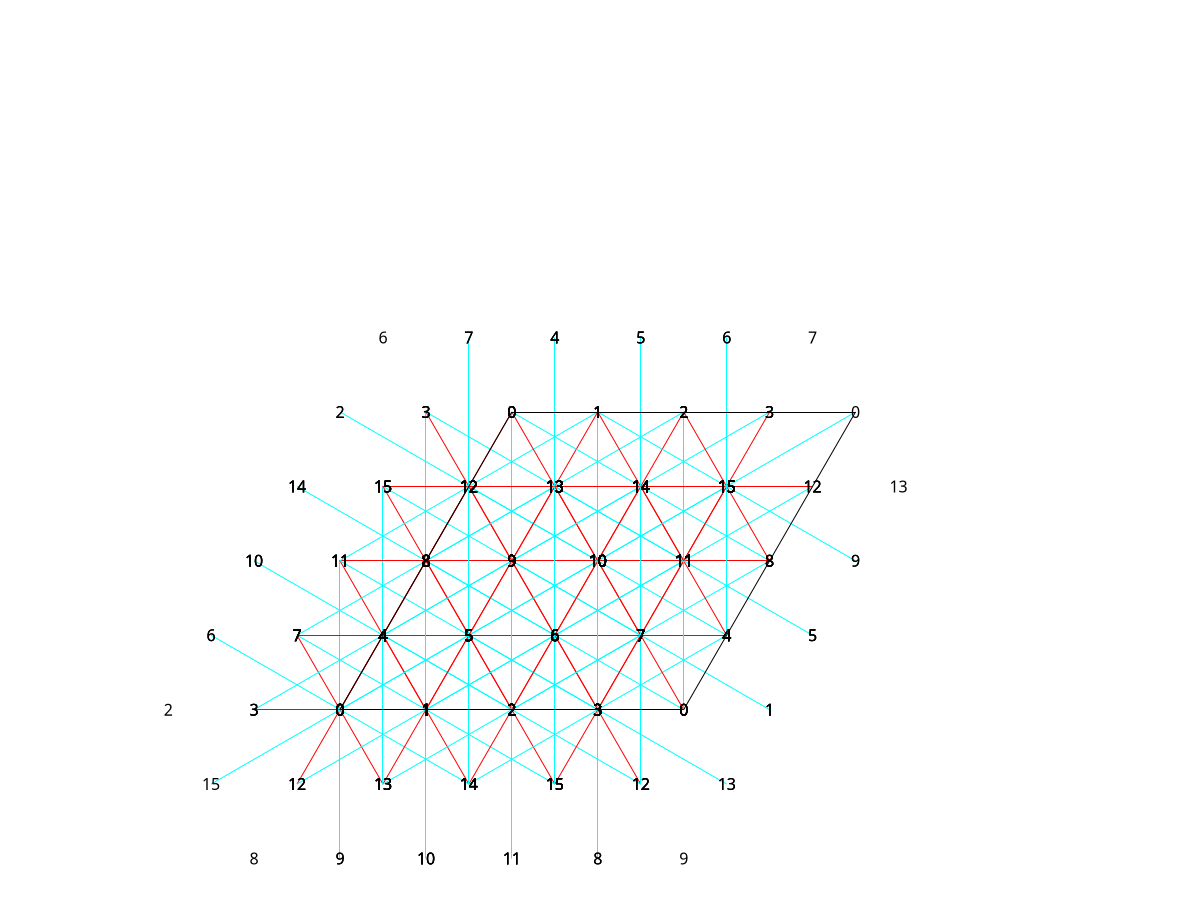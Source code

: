 #set terminal pdf color enhanced \
#dashed dl 1.0 size 20.0cm, 20.0cm 
#set output "lattice.pdf"
set xrange [-2.000000: 8.000000]
set yrange [-2.000000: 8.000000]
set size square
unset key
unset tics
unset border
set style line 1 lc 1 lt 1
set style line 2 lc 5 lt 1
set style line 3 lc 0 lt 1
set arrow from 0.000000, 0.000000 to 4.000000, 0.000000 nohead front ls 3
set arrow from 4.000000, 0.000000 to 6.000000, 3.464102 nohead front ls 3
set arrow from 6.000000, 3.464102 to 2.000000, 3.464102 nohead front ls 3
set arrow from 2.000000, 3.464102 to 0.000000, 0.000000 nohead front ls 3
set label "0" at 0.000000, 0.000000 center front
set label "3" at -1.000000, 0.000000 center front
set arrow from 0.000000, 0.000000 to -1.000000, 0.000000 nohead ls 1
set label "0" at 0.000000, 0.000000 center front
set label "1" at 1.000000, 0.000000 center front
set arrow from 0.000000, 0.000000 to 1.000000, 0.000000 nohead ls 1
set label "0" at 0.000000, 0.000000 center front
set label "12" at -0.500000, -0.866025 center front
set arrow from 0.000000, 0.000000 to -0.500000, -0.866025 nohead ls 1
set label "0" at 0.000000, 0.000000 center front
set label "4" at 0.500000, 0.866025 center front
set arrow from 0.000000, 0.000000 to 0.500000, 0.866025 nohead ls 1
set label "0" at 0.000000, 0.000000 center front
set label "7" at -0.500000, 0.866025 center front
set arrow from 0.000000, 0.000000 to -0.500000, 0.866025 nohead ls 1
set label "0" at 0.000000, 0.000000 center front
set label "13" at 0.500000, -0.866025 center front
set arrow from 0.000000, 0.000000 to 0.500000, -0.866025 nohead ls 1
set label "0" at 0.000000, 0.000000 center front
set label "6" at -1.500000, 0.866025 center front
set arrow from 0.000000, 0.000000 to -1.500000, 0.866025 nohead ls 2
set label "0" at 0.000000, 0.000000 center front
set label "14" at 1.500000, -0.866025 center front
set arrow from 0.000000, 0.000000 to 1.500000, -0.866025 nohead ls 2
set label "0" at 0.000000, 0.000000 center front
set label "15" at -1.500000, -0.866025 center front
set arrow from 0.000000, 0.000000 to -1.500000, -0.866025 nohead ls 2
set label "0" at 0.000000, 0.000000 center front
set label "5" at 1.500000, 0.866025 center front
set arrow from 0.000000, 0.000000 to 1.500000, 0.866025 nohead ls 2
set label "0" at 0.000000, 0.000000 center front
set label "9" at 0.000000, -1.732051 center front
set arrow from 0.000000, 0.000000 to 0.000000, -1.732051 nohead ls 2
set label "0" at 0.000000, 0.000000 center front
set label "11" at 0.000000, 1.732051 center front
set arrow from 0.000000, 0.000000 to 0.000000, 1.732051 nohead ls 2
set label "0" at 0.000000, 0.000000 center front
set label "2" at -2.000000, 0.000000 center front
set label "0" at 0.000000, 0.000000 center front
set label "2" at 2.000000, 0.000000 center front
set label "0" at 0.000000, 0.000000 center front
set label "8" at -1.000000, -1.732051 center front
set label "0" at 0.000000, 0.000000 center front
set label "8" at 1.000000, 1.732051 center front
set label "0" at 0.000000, 0.000000 center front
set label "10" at -1.000000, 1.732051 center front
set label "0" at 0.000000, 0.000000 center front
set label "10" at 1.000000, -1.732051 center front
set label "1" at 1.000000, 0.000000 center front
set label "0" at 0.000000, 0.000000 center front
set arrow from 1.000000, 0.000000 to 0.000000, 0.000000 nohead ls 1
set label "1" at 1.000000, 0.000000 center front
set label "2" at 2.000000, 0.000000 center front
set arrow from 1.000000, 0.000000 to 2.000000, 0.000000 nohead ls 1
set label "1" at 1.000000, 0.000000 center front
set label "13" at 0.500000, -0.866025 center front
set arrow from 1.000000, 0.000000 to 0.500000, -0.866025 nohead ls 1
set label "1" at 1.000000, 0.000000 center front
set label "5" at 1.500000, 0.866025 center front
set arrow from 1.000000, 0.000000 to 1.500000, 0.866025 nohead ls 1
set label "1" at 1.000000, 0.000000 center front
set label "4" at 0.500000, 0.866025 center front
set arrow from 1.000000, 0.000000 to 0.500000, 0.866025 nohead ls 1
set label "1" at 1.000000, 0.000000 center front
set label "14" at 1.500000, -0.866025 center front
set arrow from 1.000000, 0.000000 to 1.500000, -0.866025 nohead ls 1
set label "1" at 1.000000, 0.000000 center front
set label "7" at -0.500000, 0.866025 center front
set arrow from 1.000000, 0.000000 to -0.500000, 0.866025 nohead ls 2
set label "1" at 1.000000, 0.000000 center front
set label "15" at 2.500000, -0.866025 center front
set arrow from 1.000000, 0.000000 to 2.500000, -0.866025 nohead ls 2
set label "1" at 1.000000, 0.000000 center front
set label "12" at -0.500000, -0.866025 center front
set arrow from 1.000000, 0.000000 to -0.500000, -0.866025 nohead ls 2
set label "1" at 1.000000, 0.000000 center front
set label "6" at 2.500000, 0.866025 center front
set arrow from 1.000000, 0.000000 to 2.500000, 0.866025 nohead ls 2
set label "1" at 1.000000, 0.000000 center front
set label "10" at 1.000000, -1.732051 center front
set arrow from 1.000000, 0.000000 to 1.000000, -1.732051 nohead ls 2
set label "1" at 1.000000, 0.000000 center front
set label "8" at 1.000000, 1.732051 center front
set arrow from 1.000000, 0.000000 to 1.000000, 1.732051 nohead ls 2
set label "1" at 1.000000, 0.000000 center front
set label "3" at -1.000000, 0.000000 center front
set label "1" at 1.000000, 0.000000 center front
set label "3" at 3.000000, 0.000000 center front
set label "1" at 1.000000, 0.000000 center front
set label "9" at 0.000000, -1.732051 center front
set label "1" at 1.000000, 0.000000 center front
set label "9" at 2.000000, 1.732051 center front
set label "1" at 1.000000, 0.000000 center front
set label "11" at 0.000000, 1.732051 center front
set label "1" at 1.000000, 0.000000 center front
set label "11" at 2.000000, -1.732051 center front
set label "2" at 2.000000, 0.000000 center front
set label "1" at 1.000000, 0.000000 center front
set arrow from 2.000000, 0.000000 to 1.000000, 0.000000 nohead ls 1
set label "2" at 2.000000, 0.000000 center front
set label "3" at 3.000000, 0.000000 center front
set arrow from 2.000000, 0.000000 to 3.000000, 0.000000 nohead ls 1
set label "2" at 2.000000, 0.000000 center front
set label "14" at 1.500000, -0.866025 center front
set arrow from 2.000000, 0.000000 to 1.500000, -0.866025 nohead ls 1
set label "2" at 2.000000, 0.000000 center front
set label "6" at 2.500000, 0.866025 center front
set arrow from 2.000000, 0.000000 to 2.500000, 0.866025 nohead ls 1
set label "2" at 2.000000, 0.000000 center front
set label "5" at 1.500000, 0.866025 center front
set arrow from 2.000000, 0.000000 to 1.500000, 0.866025 nohead ls 1
set label "2" at 2.000000, 0.000000 center front
set label "15" at 2.500000, -0.866025 center front
set arrow from 2.000000, 0.000000 to 2.500000, -0.866025 nohead ls 1
set label "2" at 2.000000, 0.000000 center front
set label "4" at 0.500000, 0.866025 center front
set arrow from 2.000000, 0.000000 to 0.500000, 0.866025 nohead ls 2
set label "2" at 2.000000, 0.000000 center front
set label "12" at 3.500000, -0.866025 center front
set arrow from 2.000000, 0.000000 to 3.500000, -0.866025 nohead ls 2
set label "2" at 2.000000, 0.000000 center front
set label "13" at 0.500000, -0.866025 center front
set arrow from 2.000000, 0.000000 to 0.500000, -0.866025 nohead ls 2
set label "2" at 2.000000, 0.000000 center front
set label "7" at 3.500000, 0.866025 center front
set arrow from 2.000000, 0.000000 to 3.500000, 0.866025 nohead ls 2
set label "2" at 2.000000, 0.000000 center front
set label "11" at 2.000000, -1.732051 center front
set arrow from 2.000000, 0.000000 to 2.000000, -1.732051 nohead ls 2
set label "2" at 2.000000, 0.000000 center front
set label "9" at 2.000000, 1.732051 center front
set arrow from 2.000000, 0.000000 to 2.000000, 1.732051 nohead ls 2
set label "2" at 2.000000, 0.000000 center front
set label "0" at 0.000000, 0.000000 center front
set label "2" at 2.000000, 0.000000 center front
set label "0" at 4.000000, 0.000000 center front
set label "2" at 2.000000, 0.000000 center front
set label "10" at 1.000000, -1.732051 center front
set label "2" at 2.000000, 0.000000 center front
set label "10" at 3.000000, 1.732051 center front
set label "2" at 2.000000, 0.000000 center front
set label "8" at 1.000000, 1.732051 center front
set label "2" at 2.000000, 0.000000 center front
set label "8" at 3.000000, -1.732051 center front
set label "3" at 3.000000, 0.000000 center front
set label "2" at 2.000000, 0.000000 center front
set arrow from 3.000000, 0.000000 to 2.000000, 0.000000 nohead ls 1
set label "3" at 3.000000, 0.000000 center front
set label "0" at 4.000000, 0.000000 center front
set arrow from 3.000000, 0.000000 to 4.000000, 0.000000 nohead ls 1
set label "3" at 3.000000, 0.000000 center front
set label "15" at 2.500000, -0.866025 center front
set arrow from 3.000000, 0.000000 to 2.500000, -0.866025 nohead ls 1
set label "3" at 3.000000, 0.000000 center front
set label "7" at 3.500000, 0.866025 center front
set arrow from 3.000000, 0.000000 to 3.500000, 0.866025 nohead ls 1
set label "3" at 3.000000, 0.000000 center front
set label "6" at 2.500000, 0.866025 center front
set arrow from 3.000000, 0.000000 to 2.500000, 0.866025 nohead ls 1
set label "3" at 3.000000, 0.000000 center front
set label "12" at 3.500000, -0.866025 center front
set arrow from 3.000000, 0.000000 to 3.500000, -0.866025 nohead ls 1
set label "3" at 3.000000, 0.000000 center front
set label "5" at 1.500000, 0.866025 center front
set arrow from 3.000000, 0.000000 to 1.500000, 0.866025 nohead ls 2
set label "3" at 3.000000, 0.000000 center front
set label "13" at 4.500000, -0.866025 center front
set arrow from 3.000000, 0.000000 to 4.500000, -0.866025 nohead ls 2
set label "3" at 3.000000, 0.000000 center front
set label "14" at 1.500000, -0.866025 center front
set arrow from 3.000000, 0.000000 to 1.500000, -0.866025 nohead ls 2
set label "3" at 3.000000, 0.000000 center front
set label "4" at 4.500000, 0.866025 center front
set arrow from 3.000000, 0.000000 to 4.500000, 0.866025 nohead ls 2
set label "3" at 3.000000, 0.000000 center front
set label "8" at 3.000000, -1.732051 center front
set arrow from 3.000000, 0.000000 to 3.000000, -1.732051 nohead ls 2
set label "3" at 3.000000, 0.000000 center front
set label "10" at 3.000000, 1.732051 center front
set arrow from 3.000000, 0.000000 to 3.000000, 1.732051 nohead ls 2
set label "3" at 3.000000, 0.000000 center front
set label "1" at 1.000000, 0.000000 center front
set label "3" at 3.000000, 0.000000 center front
set label "1" at 5.000000, 0.000000 center front
set label "3" at 3.000000, 0.000000 center front
set label "11" at 2.000000, -1.732051 center front
set label "3" at 3.000000, 0.000000 center front
set label "11" at 4.000000, 1.732051 center front
set label "3" at 3.000000, 0.000000 center front
set label "9" at 2.000000, 1.732051 center front
set label "3" at 3.000000, 0.000000 center front
set label "9" at 4.000000, -1.732051 center front
set label "4" at 0.500000, 0.866025 center front
set label "7" at -0.500000, 0.866025 center front
set arrow from 0.500000, 0.866025 to -0.500000, 0.866025 nohead ls 1
set label "4" at 0.500000, 0.866025 center front
set label "5" at 1.500000, 0.866025 center front
set arrow from 0.500000, 0.866025 to 1.500000, 0.866025 nohead ls 1
set label "4" at 0.500000, 0.866025 center front
set label "0" at 0.000000, 0.000000 center front
set arrow from 0.500000, 0.866025 to 0.000000, 0.000000 nohead ls 1
set label "4" at 0.500000, 0.866025 center front
set label "8" at 1.000000, 1.732051 center front
set arrow from 0.500000, 0.866025 to 1.000000, 1.732051 nohead ls 1
set label "4" at 0.500000, 0.866025 center front
set label "11" at 0.000000, 1.732051 center front
set arrow from 0.500000, 0.866025 to 0.000000, 1.732051 nohead ls 1
set label "4" at 0.500000, 0.866025 center front
set label "1" at 1.000000, 0.000000 center front
set arrow from 0.500000, 0.866025 to 1.000000, 0.000000 nohead ls 1
set label "4" at 0.500000, 0.866025 center front
set label "10" at -1.000000, 1.732051 center front
set arrow from 0.500000, 0.866025 to -1.000000, 1.732051 nohead ls 2
set label "4" at 0.500000, 0.866025 center front
set label "2" at 2.000000, 0.000000 center front
set arrow from 0.500000, 0.866025 to 2.000000, 0.000000 nohead ls 2
set label "4" at 0.500000, 0.866025 center front
set label "3" at -1.000000, 0.000000 center front
set arrow from 0.500000, 0.866025 to -1.000000, 0.000000 nohead ls 2
set label "4" at 0.500000, 0.866025 center front
set label "9" at 2.000000, 1.732051 center front
set arrow from 0.500000, 0.866025 to 2.000000, 1.732051 nohead ls 2
set label "4" at 0.500000, 0.866025 center front
set label "13" at 0.500000, -0.866025 center front
set arrow from 0.500000, 0.866025 to 0.500000, -0.866025 nohead ls 2
set label "4" at 0.500000, 0.866025 center front
set label "15" at 0.500000, 2.598076 center front
set arrow from 0.500000, 0.866025 to 0.500000, 2.598076 nohead ls 2
set label "4" at 0.500000, 0.866025 center front
set label "6" at -1.500000, 0.866025 center front
set label "4" at 0.500000, 0.866025 center front
set label "6" at 2.500000, 0.866025 center front
set label "4" at 0.500000, 0.866025 center front
set label "12" at -0.500000, -0.866025 center front
set label "4" at 0.500000, 0.866025 center front
set label "12" at 1.500000, 2.598076 center front
set label "4" at 0.500000, 0.866025 center front
set label "14" at -0.500000, 2.598076 center front
set label "4" at 0.500000, 0.866025 center front
set label "14" at 1.500000, -0.866025 center front
set label "5" at 1.500000, 0.866025 center front
set label "4" at 0.500000, 0.866025 center front
set arrow from 1.500000, 0.866025 to 0.500000, 0.866025 nohead ls 1
set label "5" at 1.500000, 0.866025 center front
set label "6" at 2.500000, 0.866025 center front
set arrow from 1.500000, 0.866025 to 2.500000, 0.866025 nohead ls 1
set label "5" at 1.500000, 0.866025 center front
set label "1" at 1.000000, 0.000000 center front
set arrow from 1.500000, 0.866025 to 1.000000, 0.000000 nohead ls 1
set label "5" at 1.500000, 0.866025 center front
set label "9" at 2.000000, 1.732051 center front
set arrow from 1.500000, 0.866025 to 2.000000, 1.732051 nohead ls 1
set label "5" at 1.500000, 0.866025 center front
set label "8" at 1.000000, 1.732051 center front
set arrow from 1.500000, 0.866025 to 1.000000, 1.732051 nohead ls 1
set label "5" at 1.500000, 0.866025 center front
set label "2" at 2.000000, 0.000000 center front
set arrow from 1.500000, 0.866025 to 2.000000, 0.000000 nohead ls 1
set label "5" at 1.500000, 0.866025 center front
set label "11" at 0.000000, 1.732051 center front
set arrow from 1.500000, 0.866025 to 0.000000, 1.732051 nohead ls 2
set label "5" at 1.500000, 0.866025 center front
set label "3" at 3.000000, 0.000000 center front
set arrow from 1.500000, 0.866025 to 3.000000, 0.000000 nohead ls 2
set label "5" at 1.500000, 0.866025 center front
set label "0" at 0.000000, 0.000000 center front
set arrow from 1.500000, 0.866025 to 0.000000, 0.000000 nohead ls 2
set label "5" at 1.500000, 0.866025 center front
set label "10" at 3.000000, 1.732051 center front
set arrow from 1.500000, 0.866025 to 3.000000, 1.732051 nohead ls 2
set label "5" at 1.500000, 0.866025 center front
set label "14" at 1.500000, -0.866025 center front
set arrow from 1.500000, 0.866025 to 1.500000, -0.866025 nohead ls 2
set label "5" at 1.500000, 0.866025 center front
set label "12" at 1.500000, 2.598076 center front
set arrow from 1.500000, 0.866025 to 1.500000, 2.598076 nohead ls 2
set label "5" at 1.500000, 0.866025 center front
set label "7" at -0.500000, 0.866025 center front
set label "5" at 1.500000, 0.866025 center front
set label "7" at 3.500000, 0.866025 center front
set label "5" at 1.500000, 0.866025 center front
set label "13" at 0.500000, -0.866025 center front
set label "5" at 1.500000, 0.866025 center front
set label "13" at 2.500000, 2.598076 center front
set label "5" at 1.500000, 0.866025 center front
set label "15" at 0.500000, 2.598076 center front
set label "5" at 1.500000, 0.866025 center front
set label "15" at 2.500000, -0.866025 center front
set label "6" at 2.500000, 0.866025 center front
set label "5" at 1.500000, 0.866025 center front
set arrow from 2.500000, 0.866025 to 1.500000, 0.866025 nohead ls 1
set label "6" at 2.500000, 0.866025 center front
set label "7" at 3.500000, 0.866025 center front
set arrow from 2.500000, 0.866025 to 3.500000, 0.866025 nohead ls 1
set label "6" at 2.500000, 0.866025 center front
set label "2" at 2.000000, 0.000000 center front
set arrow from 2.500000, 0.866025 to 2.000000, 0.000000 nohead ls 1
set label "6" at 2.500000, 0.866025 center front
set label "10" at 3.000000, 1.732051 center front
set arrow from 2.500000, 0.866025 to 3.000000, 1.732051 nohead ls 1
set label "6" at 2.500000, 0.866025 center front
set label "9" at 2.000000, 1.732051 center front
set arrow from 2.500000, 0.866025 to 2.000000, 1.732051 nohead ls 1
set label "6" at 2.500000, 0.866025 center front
set label "3" at 3.000000, 0.000000 center front
set arrow from 2.500000, 0.866025 to 3.000000, 0.000000 nohead ls 1
set label "6" at 2.500000, 0.866025 center front
set label "8" at 1.000000, 1.732051 center front
set arrow from 2.500000, 0.866025 to 1.000000, 1.732051 nohead ls 2
set label "6" at 2.500000, 0.866025 center front
set label "0" at 4.000000, 0.000000 center front
set arrow from 2.500000, 0.866025 to 4.000000, 0.000000 nohead ls 2
set label "6" at 2.500000, 0.866025 center front
set label "1" at 1.000000, 0.000000 center front
set arrow from 2.500000, 0.866025 to 1.000000, 0.000000 nohead ls 2
set label "6" at 2.500000, 0.866025 center front
set label "11" at 4.000000, 1.732051 center front
set arrow from 2.500000, 0.866025 to 4.000000, 1.732051 nohead ls 2
set label "6" at 2.500000, 0.866025 center front
set label "15" at 2.500000, -0.866025 center front
set arrow from 2.500000, 0.866025 to 2.500000, -0.866025 nohead ls 2
set label "6" at 2.500000, 0.866025 center front
set label "13" at 2.500000, 2.598076 center front
set arrow from 2.500000, 0.866025 to 2.500000, 2.598076 nohead ls 2
set label "6" at 2.500000, 0.866025 center front
set label "4" at 0.500000, 0.866025 center front
set label "6" at 2.500000, 0.866025 center front
set label "4" at 4.500000, 0.866025 center front
set label "6" at 2.500000, 0.866025 center front
set label "14" at 1.500000, -0.866025 center front
set label "6" at 2.500000, 0.866025 center front
set label "14" at 3.500000, 2.598076 center front
set label "6" at 2.500000, 0.866025 center front
set label "12" at 1.500000, 2.598076 center front
set label "6" at 2.500000, 0.866025 center front
set label "12" at 3.500000, -0.866025 center front
set label "7" at 3.500000, 0.866025 center front
set label "6" at 2.500000, 0.866025 center front
set arrow from 3.500000, 0.866025 to 2.500000, 0.866025 nohead ls 1
set label "7" at 3.500000, 0.866025 center front
set label "4" at 4.500000, 0.866025 center front
set arrow from 3.500000, 0.866025 to 4.500000, 0.866025 nohead ls 1
set label "7" at 3.500000, 0.866025 center front
set label "3" at 3.000000, 0.000000 center front
set arrow from 3.500000, 0.866025 to 3.000000, 0.000000 nohead ls 1
set label "7" at 3.500000, 0.866025 center front
set label "11" at 4.000000, 1.732051 center front
set arrow from 3.500000, 0.866025 to 4.000000, 1.732051 nohead ls 1
set label "7" at 3.500000, 0.866025 center front
set label "10" at 3.000000, 1.732051 center front
set arrow from 3.500000, 0.866025 to 3.000000, 1.732051 nohead ls 1
set label "7" at 3.500000, 0.866025 center front
set label "0" at 4.000000, 0.000000 center front
set arrow from 3.500000, 0.866025 to 4.000000, 0.000000 nohead ls 1
set label "7" at 3.500000, 0.866025 center front
set label "9" at 2.000000, 1.732051 center front
set arrow from 3.500000, 0.866025 to 2.000000, 1.732051 nohead ls 2
set label "7" at 3.500000, 0.866025 center front
set label "1" at 5.000000, 0.000000 center front
set arrow from 3.500000, 0.866025 to 5.000000, 0.000000 nohead ls 2
set label "7" at 3.500000, 0.866025 center front
set label "2" at 2.000000, 0.000000 center front
set arrow from 3.500000, 0.866025 to 2.000000, 0.000000 nohead ls 2
set label "7" at 3.500000, 0.866025 center front
set label "8" at 5.000000, 1.732051 center front
set arrow from 3.500000, 0.866025 to 5.000000, 1.732051 nohead ls 2
set label "7" at 3.500000, 0.866025 center front
set label "12" at 3.500000, -0.866025 center front
set arrow from 3.500000, 0.866025 to 3.500000, -0.866025 nohead ls 2
set label "7" at 3.500000, 0.866025 center front
set label "14" at 3.500000, 2.598076 center front
set arrow from 3.500000, 0.866025 to 3.500000, 2.598076 nohead ls 2
set label "7" at 3.500000, 0.866025 center front
set label "5" at 1.500000, 0.866025 center front
set label "7" at 3.500000, 0.866025 center front
set label "5" at 5.500000, 0.866025 center front
set label "7" at 3.500000, 0.866025 center front
set label "15" at 2.500000, -0.866025 center front
set label "7" at 3.500000, 0.866025 center front
set label "15" at 4.500000, 2.598076 center front
set label "7" at 3.500000, 0.866025 center front
set label "13" at 2.500000, 2.598076 center front
set label "7" at 3.500000, 0.866025 center front
set label "13" at 4.500000, -0.866025 center front
set label "8" at 1.000000, 1.732051 center front
set label "11" at 0.000000, 1.732051 center front
set arrow from 1.000000, 1.732051 to 0.000000, 1.732051 nohead ls 1
set label "8" at 1.000000, 1.732051 center front
set label "9" at 2.000000, 1.732051 center front
set arrow from 1.000000, 1.732051 to 2.000000, 1.732051 nohead ls 1
set label "8" at 1.000000, 1.732051 center front
set label "4" at 0.500000, 0.866025 center front
set arrow from 1.000000, 1.732051 to 0.500000, 0.866025 nohead ls 1
set label "8" at 1.000000, 1.732051 center front
set label "12" at 1.500000, 2.598076 center front
set arrow from 1.000000, 1.732051 to 1.500000, 2.598076 nohead ls 1
set label "8" at 1.000000, 1.732051 center front
set label "15" at 0.500000, 2.598076 center front
set arrow from 1.000000, 1.732051 to 0.500000, 2.598076 nohead ls 1
set label "8" at 1.000000, 1.732051 center front
set label "5" at 1.500000, 0.866025 center front
set arrow from 1.000000, 1.732051 to 1.500000, 0.866025 nohead ls 1
set label "8" at 1.000000, 1.732051 center front
set label "14" at -0.500000, 2.598076 center front
set arrow from 1.000000, 1.732051 to -0.500000, 2.598076 nohead ls 2
set label "8" at 1.000000, 1.732051 center front
set label "6" at 2.500000, 0.866025 center front
set arrow from 1.000000, 1.732051 to 2.500000, 0.866025 nohead ls 2
set label "8" at 1.000000, 1.732051 center front
set label "7" at -0.500000, 0.866025 center front
set arrow from 1.000000, 1.732051 to -0.500000, 0.866025 nohead ls 2
set label "8" at 1.000000, 1.732051 center front
set label "13" at 2.500000, 2.598076 center front
set arrow from 1.000000, 1.732051 to 2.500000, 2.598076 nohead ls 2
set label "8" at 1.000000, 1.732051 center front
set label "1" at 1.000000, 0.000000 center front
set arrow from 1.000000, 1.732051 to 1.000000, 0.000000 nohead ls 2
set label "8" at 1.000000, 1.732051 center front
set label "3" at 1.000000, 3.464102 center front
set arrow from 1.000000, 1.732051 to 1.000000, 3.464102 nohead ls 2
set label "8" at 1.000000, 1.732051 center front
set label "10" at -1.000000, 1.732051 center front
set label "8" at 1.000000, 1.732051 center front
set label "10" at 3.000000, 1.732051 center front
set label "8" at 1.000000, 1.732051 center front
set label "0" at 0.000000, 0.000000 center front
set label "8" at 1.000000, 1.732051 center front
set label "0" at 2.000000, 3.464102 center front
set label "8" at 1.000000, 1.732051 center front
set label "2" at 0.000000, 3.464102 center front
set label "8" at 1.000000, 1.732051 center front
set label "2" at 2.000000, 0.000000 center front
set label "9" at 2.000000, 1.732051 center front
set label "8" at 1.000000, 1.732051 center front
set arrow from 2.000000, 1.732051 to 1.000000, 1.732051 nohead ls 1
set label "9" at 2.000000, 1.732051 center front
set label "10" at 3.000000, 1.732051 center front
set arrow from 2.000000, 1.732051 to 3.000000, 1.732051 nohead ls 1
set label "9" at 2.000000, 1.732051 center front
set label "5" at 1.500000, 0.866025 center front
set arrow from 2.000000, 1.732051 to 1.500000, 0.866025 nohead ls 1
set label "9" at 2.000000, 1.732051 center front
set label "13" at 2.500000, 2.598076 center front
set arrow from 2.000000, 1.732051 to 2.500000, 2.598076 nohead ls 1
set label "9" at 2.000000, 1.732051 center front
set label "12" at 1.500000, 2.598076 center front
set arrow from 2.000000, 1.732051 to 1.500000, 2.598076 nohead ls 1
set label "9" at 2.000000, 1.732051 center front
set label "6" at 2.500000, 0.866025 center front
set arrow from 2.000000, 1.732051 to 2.500000, 0.866025 nohead ls 1
set label "9" at 2.000000, 1.732051 center front
set label "15" at 0.500000, 2.598076 center front
set arrow from 2.000000, 1.732051 to 0.500000, 2.598076 nohead ls 2
set label "9" at 2.000000, 1.732051 center front
set label "7" at 3.500000, 0.866025 center front
set arrow from 2.000000, 1.732051 to 3.500000, 0.866025 nohead ls 2
set label "9" at 2.000000, 1.732051 center front
set label "4" at 0.500000, 0.866025 center front
set arrow from 2.000000, 1.732051 to 0.500000, 0.866025 nohead ls 2
set label "9" at 2.000000, 1.732051 center front
set label "14" at 3.500000, 2.598076 center front
set arrow from 2.000000, 1.732051 to 3.500000, 2.598076 nohead ls 2
set label "9" at 2.000000, 1.732051 center front
set label "2" at 2.000000, 0.000000 center front
set arrow from 2.000000, 1.732051 to 2.000000, 0.000000 nohead ls 2
set label "9" at 2.000000, 1.732051 center front
set label "0" at 2.000000, 3.464102 center front
set arrow from 2.000000, 1.732051 to 2.000000, 3.464102 nohead ls 2
set label "9" at 2.000000, 1.732051 center front
set label "11" at 0.000000, 1.732051 center front
set label "9" at 2.000000, 1.732051 center front
set label "11" at 4.000000, 1.732051 center front
set label "9" at 2.000000, 1.732051 center front
set label "1" at 1.000000, 0.000000 center front
set label "9" at 2.000000, 1.732051 center front
set label "1" at 3.000000, 3.464102 center front
set label "9" at 2.000000, 1.732051 center front
set label "3" at 1.000000, 3.464102 center front
set label "9" at 2.000000, 1.732051 center front
set label "3" at 3.000000, 0.000000 center front
set label "10" at 3.000000, 1.732051 center front
set label "9" at 2.000000, 1.732051 center front
set arrow from 3.000000, 1.732051 to 2.000000, 1.732051 nohead ls 1
set label "10" at 3.000000, 1.732051 center front
set label "11" at 4.000000, 1.732051 center front
set arrow from 3.000000, 1.732051 to 4.000000, 1.732051 nohead ls 1
set label "10" at 3.000000, 1.732051 center front
set label "6" at 2.500000, 0.866025 center front
set arrow from 3.000000, 1.732051 to 2.500000, 0.866025 nohead ls 1
set label "10" at 3.000000, 1.732051 center front
set label "14" at 3.500000, 2.598076 center front
set arrow from 3.000000, 1.732051 to 3.500000, 2.598076 nohead ls 1
set label "10" at 3.000000, 1.732051 center front
set label "13" at 2.500000, 2.598076 center front
set arrow from 3.000000, 1.732051 to 2.500000, 2.598076 nohead ls 1
set label "10" at 3.000000, 1.732051 center front
set label "7" at 3.500000, 0.866025 center front
set arrow from 3.000000, 1.732051 to 3.500000, 0.866025 nohead ls 1
set label "10" at 3.000000, 1.732051 center front
set label "12" at 1.500000, 2.598076 center front
set arrow from 3.000000, 1.732051 to 1.500000, 2.598076 nohead ls 2
set label "10" at 3.000000, 1.732051 center front
set label "4" at 4.500000, 0.866025 center front
set arrow from 3.000000, 1.732051 to 4.500000, 0.866025 nohead ls 2
set label "10" at 3.000000, 1.732051 center front
set label "5" at 1.500000, 0.866025 center front
set arrow from 3.000000, 1.732051 to 1.500000, 0.866025 nohead ls 2
set label "10" at 3.000000, 1.732051 center front
set label "15" at 4.500000, 2.598076 center front
set arrow from 3.000000, 1.732051 to 4.500000, 2.598076 nohead ls 2
set label "10" at 3.000000, 1.732051 center front
set label "3" at 3.000000, 0.000000 center front
set arrow from 3.000000, 1.732051 to 3.000000, 0.000000 nohead ls 2
set label "10" at 3.000000, 1.732051 center front
set label "1" at 3.000000, 3.464102 center front
set arrow from 3.000000, 1.732051 to 3.000000, 3.464102 nohead ls 2
set label "10" at 3.000000, 1.732051 center front
set label "8" at 1.000000, 1.732051 center front
set label "10" at 3.000000, 1.732051 center front
set label "8" at 5.000000, 1.732051 center front
set label "10" at 3.000000, 1.732051 center front
set label "2" at 2.000000, 0.000000 center front
set label "10" at 3.000000, 1.732051 center front
set label "2" at 4.000000, 3.464102 center front
set label "10" at 3.000000, 1.732051 center front
set label "0" at 2.000000, 3.464102 center front
set label "10" at 3.000000, 1.732051 center front
set label "0" at 4.000000, 0.000000 center front
set label "11" at 4.000000, 1.732051 center front
set label "10" at 3.000000, 1.732051 center front
set arrow from 4.000000, 1.732051 to 3.000000, 1.732051 nohead ls 1
set label "11" at 4.000000, 1.732051 center front
set label "8" at 5.000000, 1.732051 center front
set arrow from 4.000000, 1.732051 to 5.000000, 1.732051 nohead ls 1
set label "11" at 4.000000, 1.732051 center front
set label "7" at 3.500000, 0.866025 center front
set arrow from 4.000000, 1.732051 to 3.500000, 0.866025 nohead ls 1
set label "11" at 4.000000, 1.732051 center front
set label "15" at 4.500000, 2.598076 center front
set arrow from 4.000000, 1.732051 to 4.500000, 2.598076 nohead ls 1
set label "11" at 4.000000, 1.732051 center front
set label "14" at 3.500000, 2.598076 center front
set arrow from 4.000000, 1.732051 to 3.500000, 2.598076 nohead ls 1
set label "11" at 4.000000, 1.732051 center front
set label "4" at 4.500000, 0.866025 center front
set arrow from 4.000000, 1.732051 to 4.500000, 0.866025 nohead ls 1
set label "11" at 4.000000, 1.732051 center front
set label "13" at 2.500000, 2.598076 center front
set arrow from 4.000000, 1.732051 to 2.500000, 2.598076 nohead ls 2
set label "11" at 4.000000, 1.732051 center front
set label "5" at 5.500000, 0.866025 center front
set arrow from 4.000000, 1.732051 to 5.500000, 0.866025 nohead ls 2
set label "11" at 4.000000, 1.732051 center front
set label "6" at 2.500000, 0.866025 center front
set arrow from 4.000000, 1.732051 to 2.500000, 0.866025 nohead ls 2
set label "11" at 4.000000, 1.732051 center front
set label "12" at 5.500000, 2.598076 center front
set arrow from 4.000000, 1.732051 to 5.500000, 2.598076 nohead ls 2
set label "11" at 4.000000, 1.732051 center front
set label "0" at 4.000000, 0.000000 center front
set arrow from 4.000000, 1.732051 to 4.000000, 0.000000 nohead ls 2
set label "11" at 4.000000, 1.732051 center front
set label "2" at 4.000000, 3.464102 center front
set arrow from 4.000000, 1.732051 to 4.000000, 3.464102 nohead ls 2
set label "11" at 4.000000, 1.732051 center front
set label "9" at 2.000000, 1.732051 center front
set label "11" at 4.000000, 1.732051 center front
set label "9" at 6.000000, 1.732051 center front
set label "11" at 4.000000, 1.732051 center front
set label "3" at 3.000000, 0.000000 center front
set label "11" at 4.000000, 1.732051 center front
set label "3" at 5.000000, 3.464102 center front
set label "11" at 4.000000, 1.732051 center front
set label "1" at 3.000000, 3.464102 center front
set label "11" at 4.000000, 1.732051 center front
set label "1" at 5.000000, 0.000000 center front
set label "12" at 1.500000, 2.598076 center front
set label "15" at 0.500000, 2.598076 center front
set arrow from 1.500000, 2.598076 to 0.500000, 2.598076 nohead ls 1
set label "12" at 1.500000, 2.598076 center front
set label "13" at 2.500000, 2.598076 center front
set arrow from 1.500000, 2.598076 to 2.500000, 2.598076 nohead ls 1
set label "12" at 1.500000, 2.598076 center front
set label "8" at 1.000000, 1.732051 center front
set arrow from 1.500000, 2.598076 to 1.000000, 1.732051 nohead ls 1
set label "12" at 1.500000, 2.598076 center front
set label "0" at 2.000000, 3.464102 center front
set arrow from 1.500000, 2.598076 to 2.000000, 3.464102 nohead ls 1
set label "12" at 1.500000, 2.598076 center front
set label "3" at 1.000000, 3.464102 center front
set arrow from 1.500000, 2.598076 to 1.000000, 3.464102 nohead ls 1
set label "12" at 1.500000, 2.598076 center front
set label "9" at 2.000000, 1.732051 center front
set arrow from 1.500000, 2.598076 to 2.000000, 1.732051 nohead ls 1
set label "12" at 1.500000, 2.598076 center front
set label "2" at 0.000000, 3.464102 center front
set arrow from 1.500000, 2.598076 to 0.000000, 3.464102 nohead ls 2
set label "12" at 1.500000, 2.598076 center front
set label "10" at 3.000000, 1.732051 center front
set arrow from 1.500000, 2.598076 to 3.000000, 1.732051 nohead ls 2
set label "12" at 1.500000, 2.598076 center front
set label "11" at 0.000000, 1.732051 center front
set arrow from 1.500000, 2.598076 to 0.000000, 1.732051 nohead ls 2
set label "12" at 1.500000, 2.598076 center front
set label "1" at 3.000000, 3.464102 center front
set arrow from 1.500000, 2.598076 to 3.000000, 3.464102 nohead ls 2
set label "12" at 1.500000, 2.598076 center front
set label "5" at 1.500000, 0.866025 center front
set arrow from 1.500000, 2.598076 to 1.500000, 0.866025 nohead ls 2
set label "12" at 1.500000, 2.598076 center front
set label "7" at 1.500000, 4.330127 center front
set arrow from 1.500000, 2.598076 to 1.500000, 4.330127 nohead ls 2
set label "12" at 1.500000, 2.598076 center front
set label "14" at -0.500000, 2.598076 center front
set label "12" at 1.500000, 2.598076 center front
set label "14" at 3.500000, 2.598076 center front
set label "12" at 1.500000, 2.598076 center front
set label "4" at 0.500000, 0.866025 center front
set label "12" at 1.500000, 2.598076 center front
set label "4" at 2.500000, 4.330127 center front
set label "12" at 1.500000, 2.598076 center front
set label "6" at 0.500000, 4.330127 center front
set label "12" at 1.500000, 2.598076 center front
set label "6" at 2.500000, 0.866025 center front
set label "13" at 2.500000, 2.598076 center front
set label "12" at 1.500000, 2.598076 center front
set arrow from 2.500000, 2.598076 to 1.500000, 2.598076 nohead ls 1
set label "13" at 2.500000, 2.598076 center front
set label "14" at 3.500000, 2.598076 center front
set arrow from 2.500000, 2.598076 to 3.500000, 2.598076 nohead ls 1
set label "13" at 2.500000, 2.598076 center front
set label "9" at 2.000000, 1.732051 center front
set arrow from 2.500000, 2.598076 to 2.000000, 1.732051 nohead ls 1
set label "13" at 2.500000, 2.598076 center front
set label "1" at 3.000000, 3.464102 center front
set arrow from 2.500000, 2.598076 to 3.000000, 3.464102 nohead ls 1
set label "13" at 2.500000, 2.598076 center front
set label "0" at 2.000000, 3.464102 center front
set arrow from 2.500000, 2.598076 to 2.000000, 3.464102 nohead ls 1
set label "13" at 2.500000, 2.598076 center front
set label "10" at 3.000000, 1.732051 center front
set arrow from 2.500000, 2.598076 to 3.000000, 1.732051 nohead ls 1
set label "13" at 2.500000, 2.598076 center front
set label "3" at 1.000000, 3.464102 center front
set arrow from 2.500000, 2.598076 to 1.000000, 3.464102 nohead ls 2
set label "13" at 2.500000, 2.598076 center front
set label "11" at 4.000000, 1.732051 center front
set arrow from 2.500000, 2.598076 to 4.000000, 1.732051 nohead ls 2
set label "13" at 2.500000, 2.598076 center front
set label "8" at 1.000000, 1.732051 center front
set arrow from 2.500000, 2.598076 to 1.000000, 1.732051 nohead ls 2
set label "13" at 2.500000, 2.598076 center front
set label "2" at 4.000000, 3.464102 center front
set arrow from 2.500000, 2.598076 to 4.000000, 3.464102 nohead ls 2
set label "13" at 2.500000, 2.598076 center front
set label "6" at 2.500000, 0.866025 center front
set arrow from 2.500000, 2.598076 to 2.500000, 0.866025 nohead ls 2
set label "13" at 2.500000, 2.598076 center front
set label "4" at 2.500000, 4.330127 center front
set arrow from 2.500000, 2.598076 to 2.500000, 4.330127 nohead ls 2
set label "13" at 2.500000, 2.598076 center front
set label "15" at 0.500000, 2.598076 center front
set label "13" at 2.500000, 2.598076 center front
set label "15" at 4.500000, 2.598076 center front
set label "13" at 2.500000, 2.598076 center front
set label "5" at 1.500000, 0.866025 center front
set label "13" at 2.500000, 2.598076 center front
set label "5" at 3.500000, 4.330127 center front
set label "13" at 2.500000, 2.598076 center front
set label "7" at 1.500000, 4.330127 center front
set label "13" at 2.500000, 2.598076 center front
set label "7" at 3.500000, 0.866025 center front
set label "14" at 3.500000, 2.598076 center front
set label "13" at 2.500000, 2.598076 center front
set arrow from 3.500000, 2.598076 to 2.500000, 2.598076 nohead ls 1
set label "14" at 3.500000, 2.598076 center front
set label "15" at 4.500000, 2.598076 center front
set arrow from 3.500000, 2.598076 to 4.500000, 2.598076 nohead ls 1
set label "14" at 3.500000, 2.598076 center front
set label "10" at 3.000000, 1.732051 center front
set arrow from 3.500000, 2.598076 to 3.000000, 1.732051 nohead ls 1
set label "14" at 3.500000, 2.598076 center front
set label "2" at 4.000000, 3.464102 center front
set arrow from 3.500000, 2.598076 to 4.000000, 3.464102 nohead ls 1
set label "14" at 3.500000, 2.598076 center front
set label "1" at 3.000000, 3.464102 center front
set arrow from 3.500000, 2.598076 to 3.000000, 3.464102 nohead ls 1
set label "14" at 3.500000, 2.598076 center front
set label "11" at 4.000000, 1.732051 center front
set arrow from 3.500000, 2.598076 to 4.000000, 1.732051 nohead ls 1
set label "14" at 3.500000, 2.598076 center front
set label "0" at 2.000000, 3.464102 center front
set arrow from 3.500000, 2.598076 to 2.000000, 3.464102 nohead ls 2
set label "14" at 3.500000, 2.598076 center front
set label "8" at 5.000000, 1.732051 center front
set arrow from 3.500000, 2.598076 to 5.000000, 1.732051 nohead ls 2
set label "14" at 3.500000, 2.598076 center front
set label "9" at 2.000000, 1.732051 center front
set arrow from 3.500000, 2.598076 to 2.000000, 1.732051 nohead ls 2
set label "14" at 3.500000, 2.598076 center front
set label "3" at 5.000000, 3.464102 center front
set arrow from 3.500000, 2.598076 to 5.000000, 3.464102 nohead ls 2
set label "14" at 3.500000, 2.598076 center front
set label "7" at 3.500000, 0.866025 center front
set arrow from 3.500000, 2.598076 to 3.500000, 0.866025 nohead ls 2
set label "14" at 3.500000, 2.598076 center front
set label "5" at 3.500000, 4.330127 center front
set arrow from 3.500000, 2.598076 to 3.500000, 4.330127 nohead ls 2
set label "14" at 3.500000, 2.598076 center front
set label "12" at 1.500000, 2.598076 center front
set label "14" at 3.500000, 2.598076 center front
set label "12" at 5.500000, 2.598076 center front
set label "14" at 3.500000, 2.598076 center front
set label "6" at 2.500000, 0.866025 center front
set label "14" at 3.500000, 2.598076 center front
set label "6" at 4.500000, 4.330127 center front
set label "14" at 3.500000, 2.598076 center front
set label "4" at 2.500000, 4.330127 center front
set label "14" at 3.500000, 2.598076 center front
set label "4" at 4.500000, 0.866025 center front
set label "15" at 4.500000, 2.598076 center front
set label "14" at 3.500000, 2.598076 center front
set arrow from 4.500000, 2.598076 to 3.500000, 2.598076 nohead ls 1
set label "15" at 4.500000, 2.598076 center front
set label "12" at 5.500000, 2.598076 center front
set arrow from 4.500000, 2.598076 to 5.500000, 2.598076 nohead ls 1
set label "15" at 4.500000, 2.598076 center front
set label "11" at 4.000000, 1.732051 center front
set arrow from 4.500000, 2.598076 to 4.000000, 1.732051 nohead ls 1
set label "15" at 4.500000, 2.598076 center front
set label "3" at 5.000000, 3.464102 center front
set arrow from 4.500000, 2.598076 to 5.000000, 3.464102 nohead ls 1
set label "15" at 4.500000, 2.598076 center front
set label "2" at 4.000000, 3.464102 center front
set arrow from 4.500000, 2.598076 to 4.000000, 3.464102 nohead ls 1
set label "15" at 4.500000, 2.598076 center front
set label "8" at 5.000000, 1.732051 center front
set arrow from 4.500000, 2.598076 to 5.000000, 1.732051 nohead ls 1
set label "15" at 4.500000, 2.598076 center front
set label "1" at 3.000000, 3.464102 center front
set arrow from 4.500000, 2.598076 to 3.000000, 3.464102 nohead ls 2
set label "15" at 4.500000, 2.598076 center front
set label "9" at 6.000000, 1.732051 center front
set arrow from 4.500000, 2.598076 to 6.000000, 1.732051 nohead ls 2
set label "15" at 4.500000, 2.598076 center front
set label "10" at 3.000000, 1.732051 center front
set arrow from 4.500000, 2.598076 to 3.000000, 1.732051 nohead ls 2
set label "15" at 4.500000, 2.598076 center front
set label "0" at 6.000000, 3.464102 center front
set arrow from 4.500000, 2.598076 to 6.000000, 3.464102 nohead ls 2
set label "15" at 4.500000, 2.598076 center front
set label "4" at 4.500000, 0.866025 center front
set arrow from 4.500000, 2.598076 to 4.500000, 0.866025 nohead ls 2
set label "15" at 4.500000, 2.598076 center front
set label "6" at 4.500000, 4.330127 center front
set arrow from 4.500000, 2.598076 to 4.500000, 4.330127 nohead ls 2
set label "15" at 4.500000, 2.598076 center front
set label "13" at 2.500000, 2.598076 center front
set label "15" at 4.500000, 2.598076 center front
set label "13" at 6.500000, 2.598076 center front
set label "15" at 4.500000, 2.598076 center front
set label "7" at 3.500000, 0.866025 center front
set label "15" at 4.500000, 2.598076 center front
set label "7" at 5.500000, 4.330127 center front
set label "15" at 4.500000, 2.598076 center front
set label "5" at 3.500000, 4.330127 center front
set label "15" at 4.500000, 2.598076 center front
set label "5" at 5.500000, 0.866025 center front
plot '-' w d lc 7
0.0 0.0
end
pause -1
